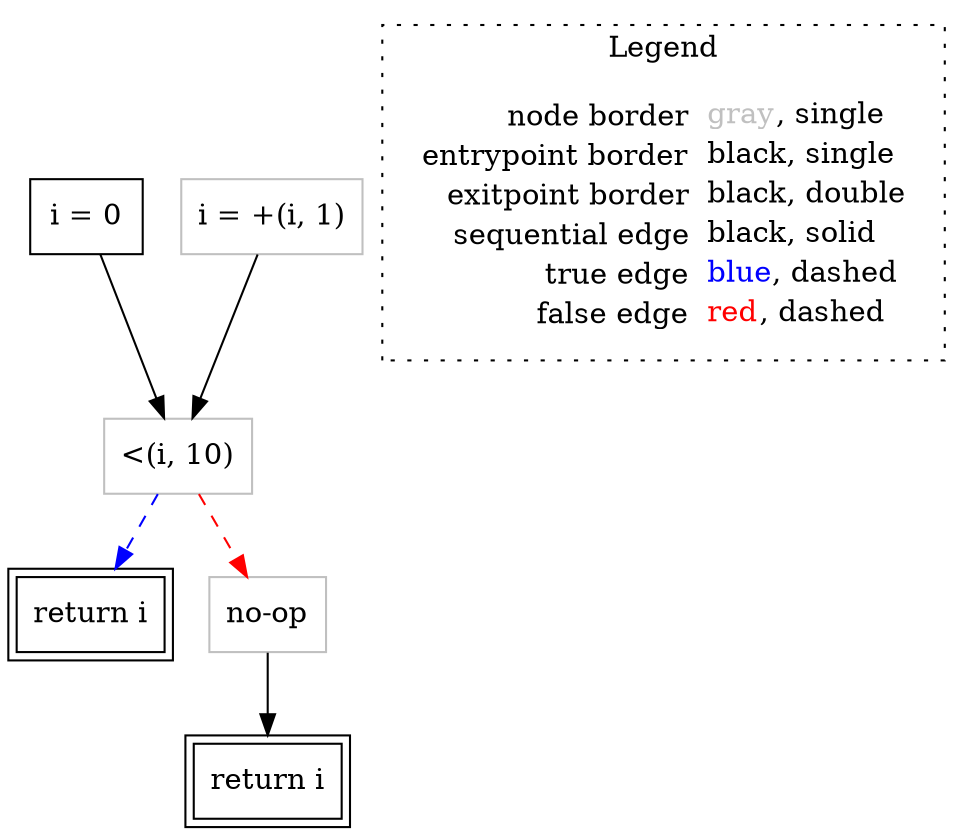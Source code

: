 digraph {
	"node0" [shape="rect",color="black",label=<i = 0>];
	"node1" [shape="rect",color="black",peripheries="2",label=<return i>];
	"node2" [shape="rect",color="black",peripheries="2",label=<return i>];
	"node3" [shape="rect",color="gray",label=<&lt;(i, 10)>];
	"node4" [shape="rect",color="gray",label=<no-op>];
	"node5" [shape="rect",color="gray",label=<i = +(i, 1)>];
	"node3" -> "node1" [color="blue",style="dashed"];
	"node3" -> "node4" [color="red",style="dashed"];
	"node4" -> "node2" [color="black"];
	"node0" -> "node3" [color="black"];
	"node5" -> "node3" [color="black"];
subgraph cluster_legend {
	label="Legend";
	style=dotted;
	node [shape=plaintext];
	"legend" [label=<<table border="0" cellpadding="2" cellspacing="0" cellborder="0"><tr><td align="right">node border&nbsp;</td><td align="left"><font color="gray">gray</font>, single</td></tr><tr><td align="right">entrypoint border&nbsp;</td><td align="left"><font color="black">black</font>, single</td></tr><tr><td align="right">exitpoint border&nbsp;</td><td align="left"><font color="black">black</font>, double</td></tr><tr><td align="right">sequential edge&nbsp;</td><td align="left"><font color="black">black</font>, solid</td></tr><tr><td align="right">true edge&nbsp;</td><td align="left"><font color="blue">blue</font>, dashed</td></tr><tr><td align="right">false edge&nbsp;</td><td align="left"><font color="red">red</font>, dashed</td></tr></table>>];
}

}
